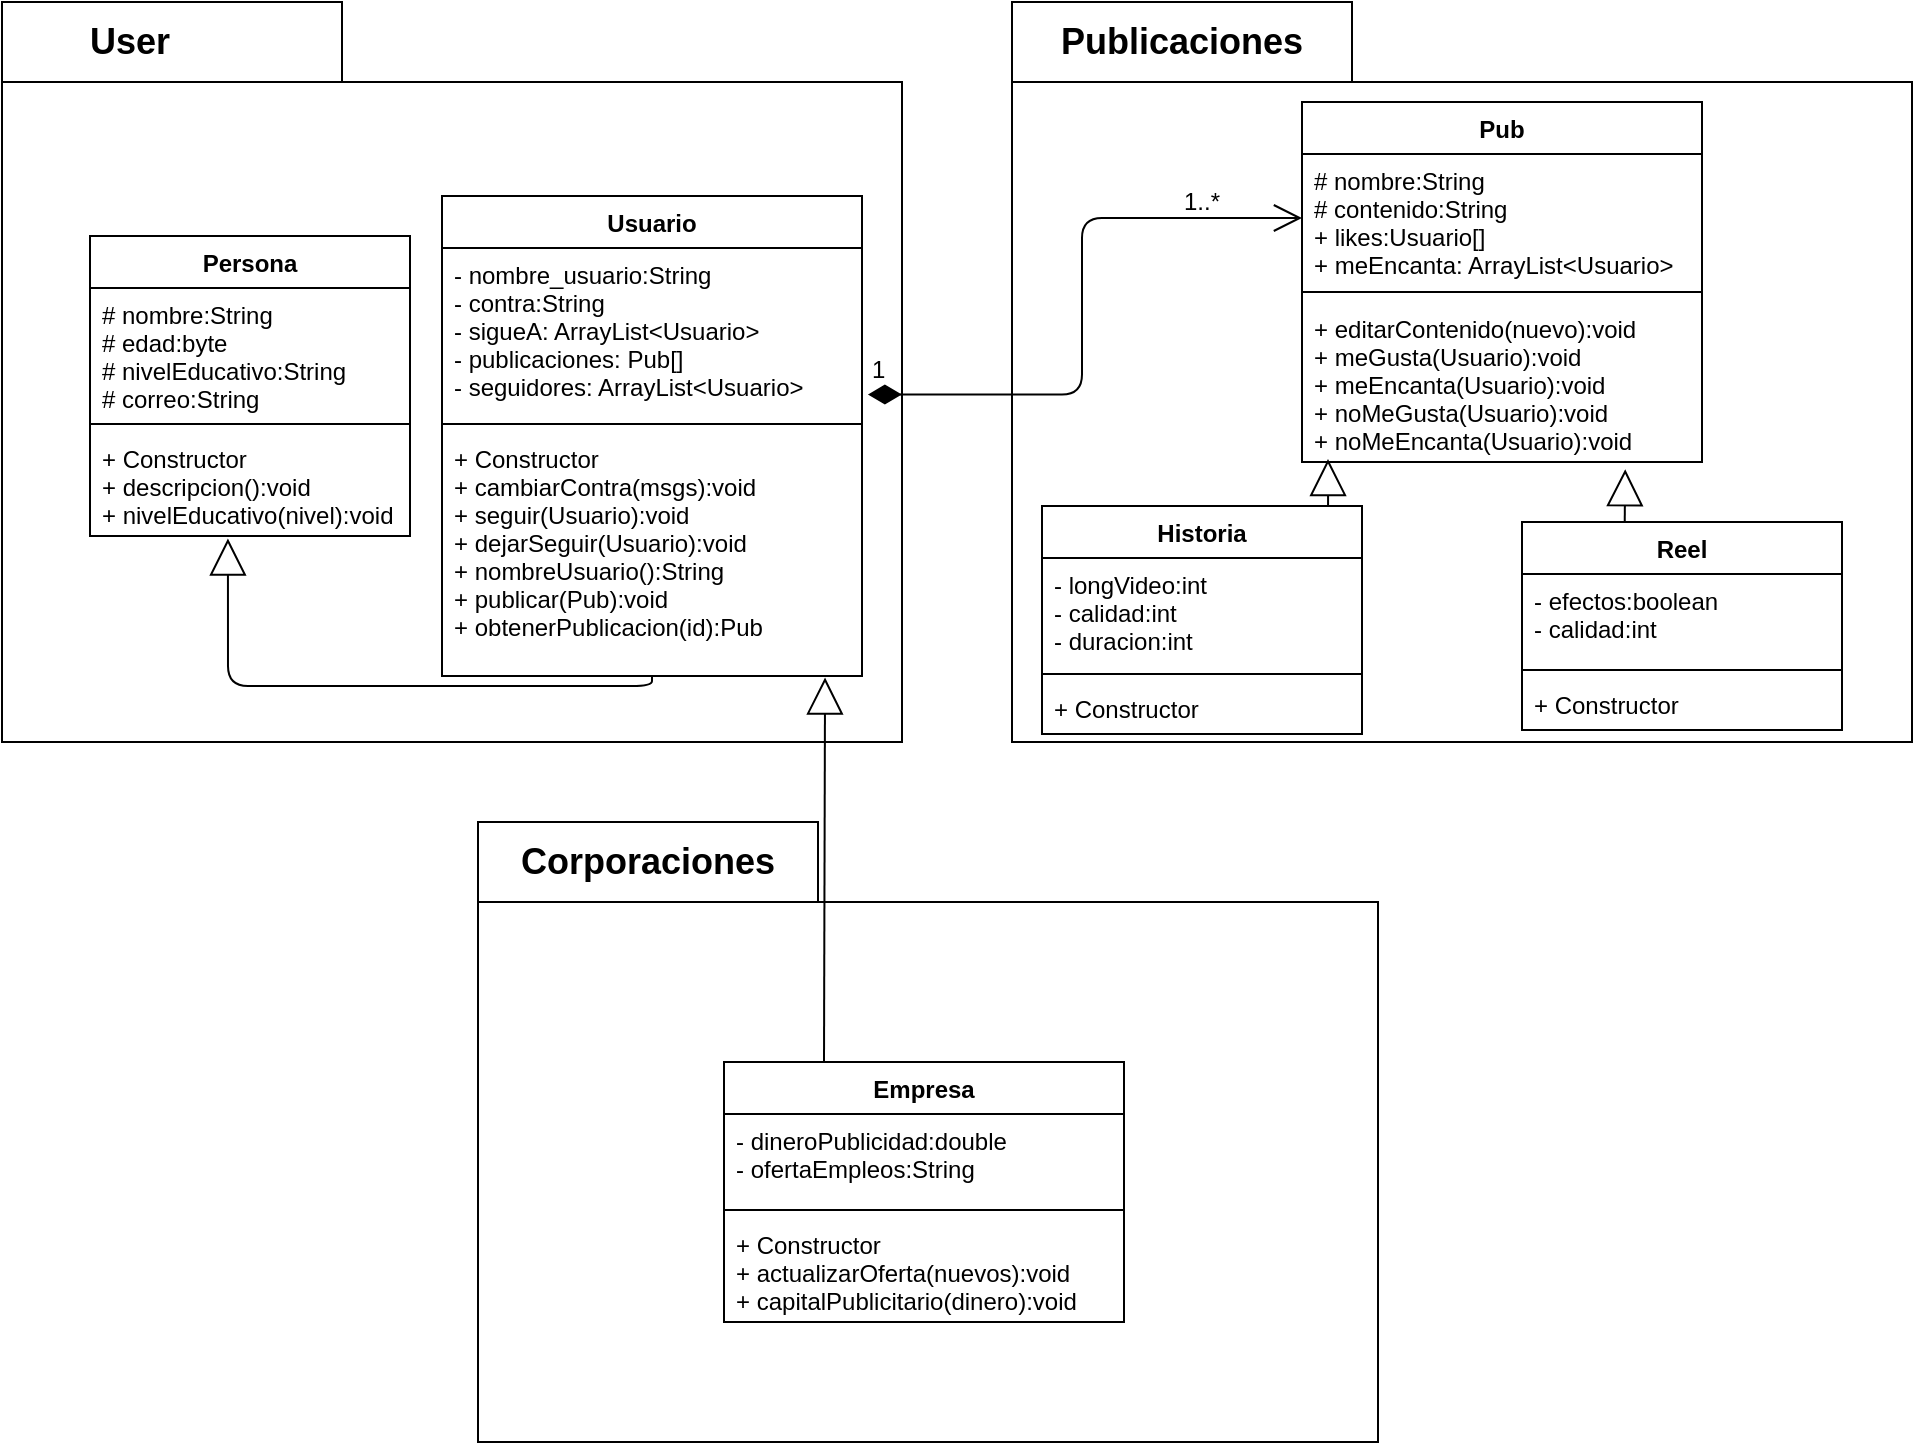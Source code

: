 <mxfile version="14.9.3" type="device"><diagram id="iVQ-ZrKSPtWZoXAzwdOC" name="Page-1"><mxGraphModel dx="920" dy="494" grid="1" gridSize="10" guides="1" tooltips="1" connect="1" arrows="1" fold="1" page="1" pageScale="1" pageWidth="1169" pageHeight="1654" math="0" shadow="0"><root><mxCell id="0"/><mxCell id="1" parent="0"/><mxCell id="_kLG5en0fQCL_YwouFuw-5" value="" style="shape=folder;fontStyle=1;spacingTop=10;tabWidth=170;tabHeight=40;tabPosition=left;html=1;" parent="1" vertex="1"><mxGeometry x="80" width="450" height="370" as="geometry"/></mxCell><mxCell id="_kLG5en0fQCL_YwouFuw-7" value="Persona" style="swimlane;fontStyle=1;align=center;verticalAlign=top;childLayout=stackLayout;horizontal=1;startSize=26;horizontalStack=0;resizeParent=1;resizeParentMax=0;resizeLast=0;collapsible=1;marginBottom=0;" parent="1" vertex="1"><mxGeometry x="124" y="117" width="160" height="150" as="geometry"/></mxCell><mxCell id="_kLG5en0fQCL_YwouFuw-8" value="# nombre:String&#xA;# edad:byte&#xA;# nivelEducativo:String&#xA;# correo:String&#xA;" style="text;strokeColor=none;fillColor=none;align=left;verticalAlign=top;spacingLeft=4;spacingRight=4;overflow=hidden;rotatable=0;points=[[0,0.5],[1,0.5]];portConstraint=eastwest;" parent="_kLG5en0fQCL_YwouFuw-7" vertex="1"><mxGeometry y="26" width="160" height="64" as="geometry"/></mxCell><mxCell id="_kLG5en0fQCL_YwouFuw-9" value="" style="line;strokeWidth=1;fillColor=none;align=left;verticalAlign=middle;spacingTop=-1;spacingLeft=3;spacingRight=3;rotatable=0;labelPosition=right;points=[];portConstraint=eastwest;" parent="_kLG5en0fQCL_YwouFuw-7" vertex="1"><mxGeometry y="90" width="160" height="8" as="geometry"/></mxCell><mxCell id="_kLG5en0fQCL_YwouFuw-10" value="+ Constructor&#xA;+ descripcion():void&#xA;+ nivelEducativo(nivel):void&#xA;" style="text;strokeColor=none;fillColor=none;align=left;verticalAlign=top;spacingLeft=4;spacingRight=4;overflow=hidden;rotatable=0;points=[[0,0.5],[1,0.5]];portConstraint=eastwest;" parent="_kLG5en0fQCL_YwouFuw-7" vertex="1"><mxGeometry y="98" width="160" height="52" as="geometry"/></mxCell><mxCell id="_kLG5en0fQCL_YwouFuw-11" value="Usuario" style="swimlane;fontStyle=1;align=center;verticalAlign=top;childLayout=stackLayout;horizontal=1;startSize=26;horizontalStack=0;resizeParent=1;resizeParentMax=0;resizeLast=0;collapsible=1;marginBottom=0;" parent="1" vertex="1"><mxGeometry x="300" y="97" width="210" height="240" as="geometry"/></mxCell><mxCell id="_kLG5en0fQCL_YwouFuw-12" value="- nombre_usuario:String&#xA;- contra:String&#xA;- sigueA: ArrayList&lt;Usuario&gt;&#xA;- publicaciones: Pub[]&#xA;- seguidores: ArrayList&lt;Usuario&gt;&#xA;&#xA;&#xA;" style="text;strokeColor=none;fillColor=none;align=left;verticalAlign=top;spacingLeft=4;spacingRight=4;overflow=hidden;rotatable=0;points=[[0,0.5],[1,0.5]];portConstraint=eastwest;" parent="_kLG5en0fQCL_YwouFuw-11" vertex="1"><mxGeometry y="26" width="210" height="84" as="geometry"/></mxCell><mxCell id="_kLG5en0fQCL_YwouFuw-13" value="" style="line;strokeWidth=1;fillColor=none;align=left;verticalAlign=middle;spacingTop=-1;spacingLeft=3;spacingRight=3;rotatable=0;labelPosition=right;points=[];portConstraint=eastwest;" parent="_kLG5en0fQCL_YwouFuw-11" vertex="1"><mxGeometry y="110" width="210" height="8" as="geometry"/></mxCell><mxCell id="_kLG5en0fQCL_YwouFuw-14" value="+ Constructor&#xA;+ cambiarContra(msgs):void&#xA;+ seguir(Usuario):void&#xA;+ dejarSeguir(Usuario):void&#xA;+ nombreUsuario():String&#xA;+ publicar(Pub):void&#xA;+ obtenerPublicacion(id):Pub&#xA;" style="text;strokeColor=none;fillColor=none;align=left;verticalAlign=top;spacingLeft=4;spacingRight=4;overflow=hidden;rotatable=0;points=[[0,0.5],[1,0.5]];portConstraint=eastwest;" parent="_kLG5en0fQCL_YwouFuw-11" vertex="1"><mxGeometry y="118" width="210" height="122" as="geometry"/></mxCell><mxCell id="_kLG5en0fQCL_YwouFuw-16" value="" style="endArrow=block;endSize=16;endFill=0;html=1;entryX=0.431;entryY=1.024;entryDx=0;entryDy=0;entryPerimeter=0;exitX=0.5;exitY=1;exitDx=0;exitDy=0;" parent="1" source="_kLG5en0fQCL_YwouFuw-11" target="_kLG5en0fQCL_YwouFuw-10" edge="1"><mxGeometry width="160" relative="1" as="geometry"><mxPoint x="260" y="292" as="sourcePoint"/><mxPoint x="420" y="292" as="targetPoint"/><Array as="points"><mxPoint x="405" y="342"/><mxPoint x="193" y="342"/></Array></mxGeometry></mxCell><mxCell id="_kLG5en0fQCL_YwouFuw-17" value="User" style="text;html=1;strokeColor=none;fillColor=none;align=center;verticalAlign=middle;whiteSpace=wrap;rounded=0;fontStyle=1;fontSize=18;" parent="1" vertex="1"><mxGeometry x="124" y="10" width="40" height="20" as="geometry"/></mxCell><mxCell id="_kLG5en0fQCL_YwouFuw-21" value="" style="shape=folder;fontStyle=1;spacingTop=10;tabWidth=170;tabHeight=40;tabPosition=left;html=1;" parent="1" vertex="1"><mxGeometry x="585" width="450" height="370" as="geometry"/></mxCell><mxCell id="_kLG5en0fQCL_YwouFuw-22" value="&lt;font style=&quot;font-size: 18px&quot;&gt;&lt;b&gt;Publicaciones&lt;/b&gt;&lt;/font&gt;" style="text;html=1;strokeColor=none;fillColor=none;align=center;verticalAlign=middle;whiteSpace=wrap;rounded=0;fontSize=18;" parent="1" vertex="1"><mxGeometry x="650" y="10" width="40" height="20" as="geometry"/></mxCell><mxCell id="_kLG5en0fQCL_YwouFuw-24" value="Pub" style="swimlane;fontStyle=1;align=center;verticalAlign=top;childLayout=stackLayout;horizontal=1;startSize=26;horizontalStack=0;resizeParent=1;resizeParentMax=0;resizeLast=0;collapsible=1;marginBottom=0;fontSize=12;" parent="1" vertex="1"><mxGeometry x="730" y="50" width="200" height="180" as="geometry"/></mxCell><mxCell id="_kLG5en0fQCL_YwouFuw-25" value="# nombre:String&#xA;# contenido:String&#xA;+ likes:Usuario[]&#xA;+ meEncanta: ArrayList&lt;Usuario&gt;&#xA;" style="text;strokeColor=none;fillColor=none;align=left;verticalAlign=top;spacingLeft=4;spacingRight=4;overflow=hidden;rotatable=0;points=[[0,0.5],[1,0.5]];portConstraint=eastwest;" parent="_kLG5en0fQCL_YwouFuw-24" vertex="1"><mxGeometry y="26" width="200" height="64" as="geometry"/></mxCell><mxCell id="_kLG5en0fQCL_YwouFuw-26" value="" style="line;strokeWidth=1;fillColor=none;align=left;verticalAlign=middle;spacingTop=-1;spacingLeft=3;spacingRight=3;rotatable=0;labelPosition=right;points=[];portConstraint=eastwest;" parent="_kLG5en0fQCL_YwouFuw-24" vertex="1"><mxGeometry y="90" width="200" height="10" as="geometry"/></mxCell><mxCell id="_kLG5en0fQCL_YwouFuw-27" value="+ editarContenido(nuevo):void&#xA;+ meGusta(Usuario):void&#xA;+ meEncanta(Usuario):void&#xA;+ noMeGusta(Usuario):void&#xA;+ noMeEncanta(Usuario):void&#xA;&#xA;" style="text;strokeColor=none;fillColor=none;align=left;verticalAlign=top;spacingLeft=4;spacingRight=4;overflow=hidden;rotatable=0;points=[[0,0.5],[1,0.5]];portConstraint=eastwest;" parent="_kLG5en0fQCL_YwouFuw-24" vertex="1"><mxGeometry y="100" width="200" height="80" as="geometry"/></mxCell><mxCell id="_kLG5en0fQCL_YwouFuw-32" value="1" style="endArrow=open;html=1;endSize=12;startArrow=diamondThin;startSize=14;startFill=1;edgeStyle=orthogonalEdgeStyle;align=left;verticalAlign=bottom;fontSize=12;exitX=1.014;exitY=0.872;exitDx=0;exitDy=0;exitPerimeter=0;entryX=0;entryY=0.5;entryDx=0;entryDy=0;" parent="1" source="_kLG5en0fQCL_YwouFuw-12" target="_kLG5en0fQCL_YwouFuw-25" edge="1"><mxGeometry x="-1" y="3" relative="1" as="geometry"><mxPoint x="540" y="320" as="sourcePoint"/><mxPoint x="700" y="320" as="targetPoint"/></mxGeometry></mxCell><mxCell id="_kLG5en0fQCL_YwouFuw-33" value="1..*" style="text;html=1;strokeColor=none;fillColor=none;align=center;verticalAlign=middle;whiteSpace=wrap;rounded=0;fontSize=12;" parent="1" vertex="1"><mxGeometry x="660" y="90" width="40" height="20" as="geometry"/></mxCell><mxCell id="_kLG5en0fQCL_YwouFuw-34" value="" style="shape=folder;fontStyle=1;spacingTop=10;tabWidth=170;tabHeight=40;tabPosition=left;html=1;" parent="1" vertex="1"><mxGeometry x="318" y="410" width="450" height="310" as="geometry"/></mxCell><mxCell id="_kLG5en0fQCL_YwouFuw-35" value="Historia" style="swimlane;fontStyle=1;align=center;verticalAlign=top;childLayout=stackLayout;horizontal=1;startSize=26;horizontalStack=0;resizeParent=1;resizeParentMax=0;resizeLast=0;collapsible=1;marginBottom=0;fontSize=12;" parent="1" vertex="1"><mxGeometry x="600" y="252" width="160" height="114" as="geometry"/></mxCell><mxCell id="_kLG5en0fQCL_YwouFuw-36" value="- longVideo:int&#xA;- calidad:int&#xA;- duracion:int&#xA;" style="text;strokeColor=none;fillColor=none;align=left;verticalAlign=top;spacingLeft=4;spacingRight=4;overflow=hidden;rotatable=0;points=[[0,0.5],[1,0.5]];portConstraint=eastwest;" parent="_kLG5en0fQCL_YwouFuw-35" vertex="1"><mxGeometry y="26" width="160" height="54" as="geometry"/></mxCell><mxCell id="_kLG5en0fQCL_YwouFuw-37" value="" style="line;strokeWidth=1;fillColor=none;align=left;verticalAlign=middle;spacingTop=-1;spacingLeft=3;spacingRight=3;rotatable=0;labelPosition=right;points=[];portConstraint=eastwest;" parent="_kLG5en0fQCL_YwouFuw-35" vertex="1"><mxGeometry y="80" width="160" height="8" as="geometry"/></mxCell><mxCell id="_kLG5en0fQCL_YwouFuw-38" value="+ Constructor" style="text;strokeColor=none;fillColor=none;align=left;verticalAlign=top;spacingLeft=4;spacingRight=4;overflow=hidden;rotatable=0;points=[[0,0.5],[1,0.5]];portConstraint=eastwest;" parent="_kLG5en0fQCL_YwouFuw-35" vertex="1"><mxGeometry y="88" width="160" height="26" as="geometry"/></mxCell><mxCell id="_kLG5en0fQCL_YwouFuw-40" value="" style="endArrow=block;endSize=16;endFill=0;html=1;fontSize=12;exitX=0.894;exitY=0;exitDx=0;exitDy=0;exitPerimeter=0;entryX=0.065;entryY=0.981;entryDx=0;entryDy=0;entryPerimeter=0;" parent="1" source="_kLG5en0fQCL_YwouFuw-35" edge="1" target="_kLG5en0fQCL_YwouFuw-27"><mxGeometry width="160" relative="1" as="geometry"><mxPoint x="520" y="360" as="sourcePoint"/><mxPoint x="740" y="214" as="targetPoint"/></mxGeometry></mxCell><mxCell id="_kLG5en0fQCL_YwouFuw-41" value="Reel" style="swimlane;fontStyle=1;align=center;verticalAlign=top;childLayout=stackLayout;horizontal=1;startSize=26;horizontalStack=0;resizeParent=1;resizeParentMax=0;resizeLast=0;collapsible=1;marginBottom=0;fontSize=12;" parent="1" vertex="1"><mxGeometry x="840" y="260" width="160" height="104" as="geometry"/></mxCell><mxCell id="_kLG5en0fQCL_YwouFuw-42" value="- efectos:boolean&#xA;- calidad:int&#xA;" style="text;strokeColor=none;fillColor=none;align=left;verticalAlign=top;spacingLeft=4;spacingRight=4;overflow=hidden;rotatable=0;points=[[0,0.5],[1,0.5]];portConstraint=eastwest;" parent="_kLG5en0fQCL_YwouFuw-41" vertex="1"><mxGeometry y="26" width="160" height="44" as="geometry"/></mxCell><mxCell id="_kLG5en0fQCL_YwouFuw-43" value="" style="line;strokeWidth=1;fillColor=none;align=left;verticalAlign=middle;spacingTop=-1;spacingLeft=3;spacingRight=3;rotatable=0;labelPosition=right;points=[];portConstraint=eastwest;" parent="_kLG5en0fQCL_YwouFuw-41" vertex="1"><mxGeometry y="70" width="160" height="8" as="geometry"/></mxCell><mxCell id="_kLG5en0fQCL_YwouFuw-44" value="+ Constructor" style="text;strokeColor=none;fillColor=none;align=left;verticalAlign=top;spacingLeft=4;spacingRight=4;overflow=hidden;rotatable=0;points=[[0,0.5],[1,0.5]];portConstraint=eastwest;" parent="_kLG5en0fQCL_YwouFuw-41" vertex="1"><mxGeometry y="78" width="160" height="26" as="geometry"/></mxCell><mxCell id="_kLG5en0fQCL_YwouFuw-45" value="" style="endArrow=block;endSize=16;endFill=0;html=1;fontSize=12;exitX=0.321;exitY=0.003;exitDx=0;exitDy=0;exitPerimeter=0;entryX=0.808;entryY=1.045;entryDx=0;entryDy=0;entryPerimeter=0;" parent="1" source="_kLG5en0fQCL_YwouFuw-41" target="_kLG5en0fQCL_YwouFuw-27" edge="1"><mxGeometry width="160" relative="1" as="geometry"><mxPoint x="753.04" y="262" as="sourcePoint"/><mxPoint x="753.0" y="234" as="targetPoint"/></mxGeometry></mxCell><mxCell id="_kLG5en0fQCL_YwouFuw-47" value="Corporaciones" style="text;html=1;strokeColor=none;fillColor=none;align=center;verticalAlign=middle;whiteSpace=wrap;rounded=0;fontSize=18;fontStyle=1" parent="1" vertex="1"><mxGeometry x="383" y="420" width="40" height="20" as="geometry"/></mxCell><mxCell id="_kLG5en0fQCL_YwouFuw-48" value="Empresa" style="swimlane;fontStyle=1;align=center;verticalAlign=top;childLayout=stackLayout;horizontal=1;startSize=26;horizontalStack=0;resizeParent=1;resizeParentMax=0;resizeLast=0;collapsible=1;marginBottom=0;fontSize=12;" parent="1" vertex="1"><mxGeometry x="441" y="530" width="200" height="130" as="geometry"/></mxCell><mxCell id="_kLG5en0fQCL_YwouFuw-49" value="- dineroPublicidad:double&#xA;- ofertaEmpleos:String&#xA;" style="text;strokeColor=none;fillColor=none;align=left;verticalAlign=top;spacingLeft=4;spacingRight=4;overflow=hidden;rotatable=0;points=[[0,0.5],[1,0.5]];portConstraint=eastwest;" parent="_kLG5en0fQCL_YwouFuw-48" vertex="1"><mxGeometry y="26" width="200" height="44" as="geometry"/></mxCell><mxCell id="_kLG5en0fQCL_YwouFuw-50" value="" style="line;strokeWidth=1;fillColor=none;align=left;verticalAlign=middle;spacingTop=-1;spacingLeft=3;spacingRight=3;rotatable=0;labelPosition=right;points=[];portConstraint=eastwest;" parent="_kLG5en0fQCL_YwouFuw-48" vertex="1"><mxGeometry y="70" width="200" height="8" as="geometry"/></mxCell><mxCell id="_kLG5en0fQCL_YwouFuw-51" value="+ Constructor&#xA;+ actualizarOferta(nuevos):void&#xA;+ capitalPublicitario(dinero):void&#xA;" style="text;strokeColor=none;fillColor=none;align=left;verticalAlign=top;spacingLeft=4;spacingRight=4;overflow=hidden;rotatable=0;points=[[0,0.5],[1,0.5]];portConstraint=eastwest;" parent="_kLG5en0fQCL_YwouFuw-48" vertex="1"><mxGeometry y="78" width="200" height="52" as="geometry"/></mxCell><mxCell id="_kLG5en0fQCL_YwouFuw-52" value="" style="endArrow=block;endSize=16;endFill=0;html=1;fontSize=12;exitX=0.25;exitY=0;exitDx=0;exitDy=0;entryX=0.912;entryY=1.006;entryDx=0;entryDy=0;entryPerimeter=0;" parent="1" source="_kLG5en0fQCL_YwouFuw-48" target="_kLG5en0fQCL_YwouFuw-14" edge="1"><mxGeometry width="160" relative="1" as="geometry"><mxPoint x="510" y="390" as="sourcePoint"/><mxPoint x="670" y="390" as="targetPoint"/></mxGeometry></mxCell></root></mxGraphModel></diagram></mxfile>
